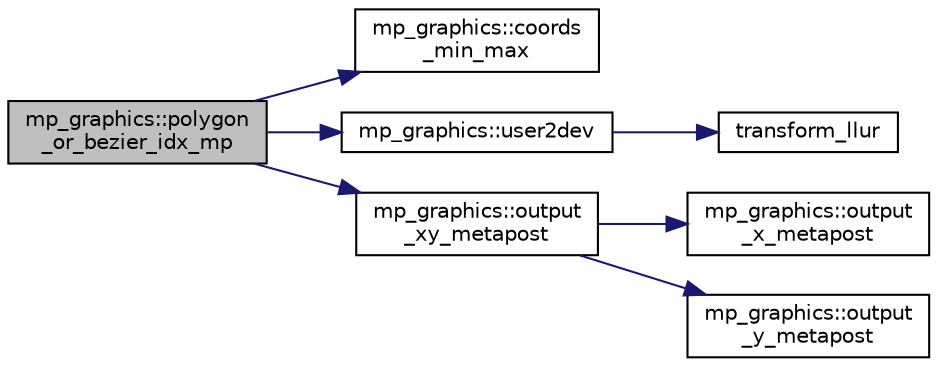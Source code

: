 digraph "mp_graphics::polygon_or_bezier_idx_mp"
{
  edge [fontname="Helvetica",fontsize="10",labelfontname="Helvetica",labelfontsize="10"];
  node [fontname="Helvetica",fontsize="10",shape=record];
  rankdir="LR";
  Node6231 [label="mp_graphics::polygon\l_or_bezier_idx_mp",height=0.2,width=0.4,color="black", fillcolor="grey75", style="filled", fontcolor="black"];
  Node6231 -> Node6232 [color="midnightblue",fontsize="10",style="solid",fontname="Helvetica"];
  Node6232 [label="mp_graphics::coords\l_min_max",height=0.2,width=0.4,color="black", fillcolor="white", style="filled",URL="$da/d2c/classmp__graphics.html#afa0af74da2afd1d00b2eeb5e25b4f596"];
  Node6231 -> Node6233 [color="midnightblue",fontsize="10",style="solid",fontname="Helvetica"];
  Node6233 [label="mp_graphics::user2dev",height=0.2,width=0.4,color="black", fillcolor="white", style="filled",URL="$da/d2c/classmp__graphics.html#af087f5f4b08c72f67f5e35cc312070fb"];
  Node6233 -> Node6234 [color="midnightblue",fontsize="10",style="solid",fontname="Helvetica"];
  Node6234 [label="transform_llur",height=0.2,width=0.4,color="black", fillcolor="white", style="filled",URL="$d9/d29/draw_8_c.html#af38b139f64e19404b9a944c7188d4aff"];
  Node6231 -> Node6235 [color="midnightblue",fontsize="10",style="solid",fontname="Helvetica"];
  Node6235 [label="mp_graphics::output\l_xy_metapost",height=0.2,width=0.4,color="black", fillcolor="white", style="filled",URL="$da/d2c/classmp__graphics.html#a564e7d2700489eed72ea865b3acc14db"];
  Node6235 -> Node6236 [color="midnightblue",fontsize="10",style="solid",fontname="Helvetica"];
  Node6236 [label="mp_graphics::output\l_x_metapost",height=0.2,width=0.4,color="black", fillcolor="white", style="filled",URL="$da/d2c/classmp__graphics.html#aee38beb59e940946cbb575cde90b9cfe"];
  Node6235 -> Node6237 [color="midnightblue",fontsize="10",style="solid",fontname="Helvetica"];
  Node6237 [label="mp_graphics::output\l_y_metapost",height=0.2,width=0.4,color="black", fillcolor="white", style="filled",URL="$da/d2c/classmp__graphics.html#a41c9d8463dc57fa97bb9a1e0577980b6"];
}
